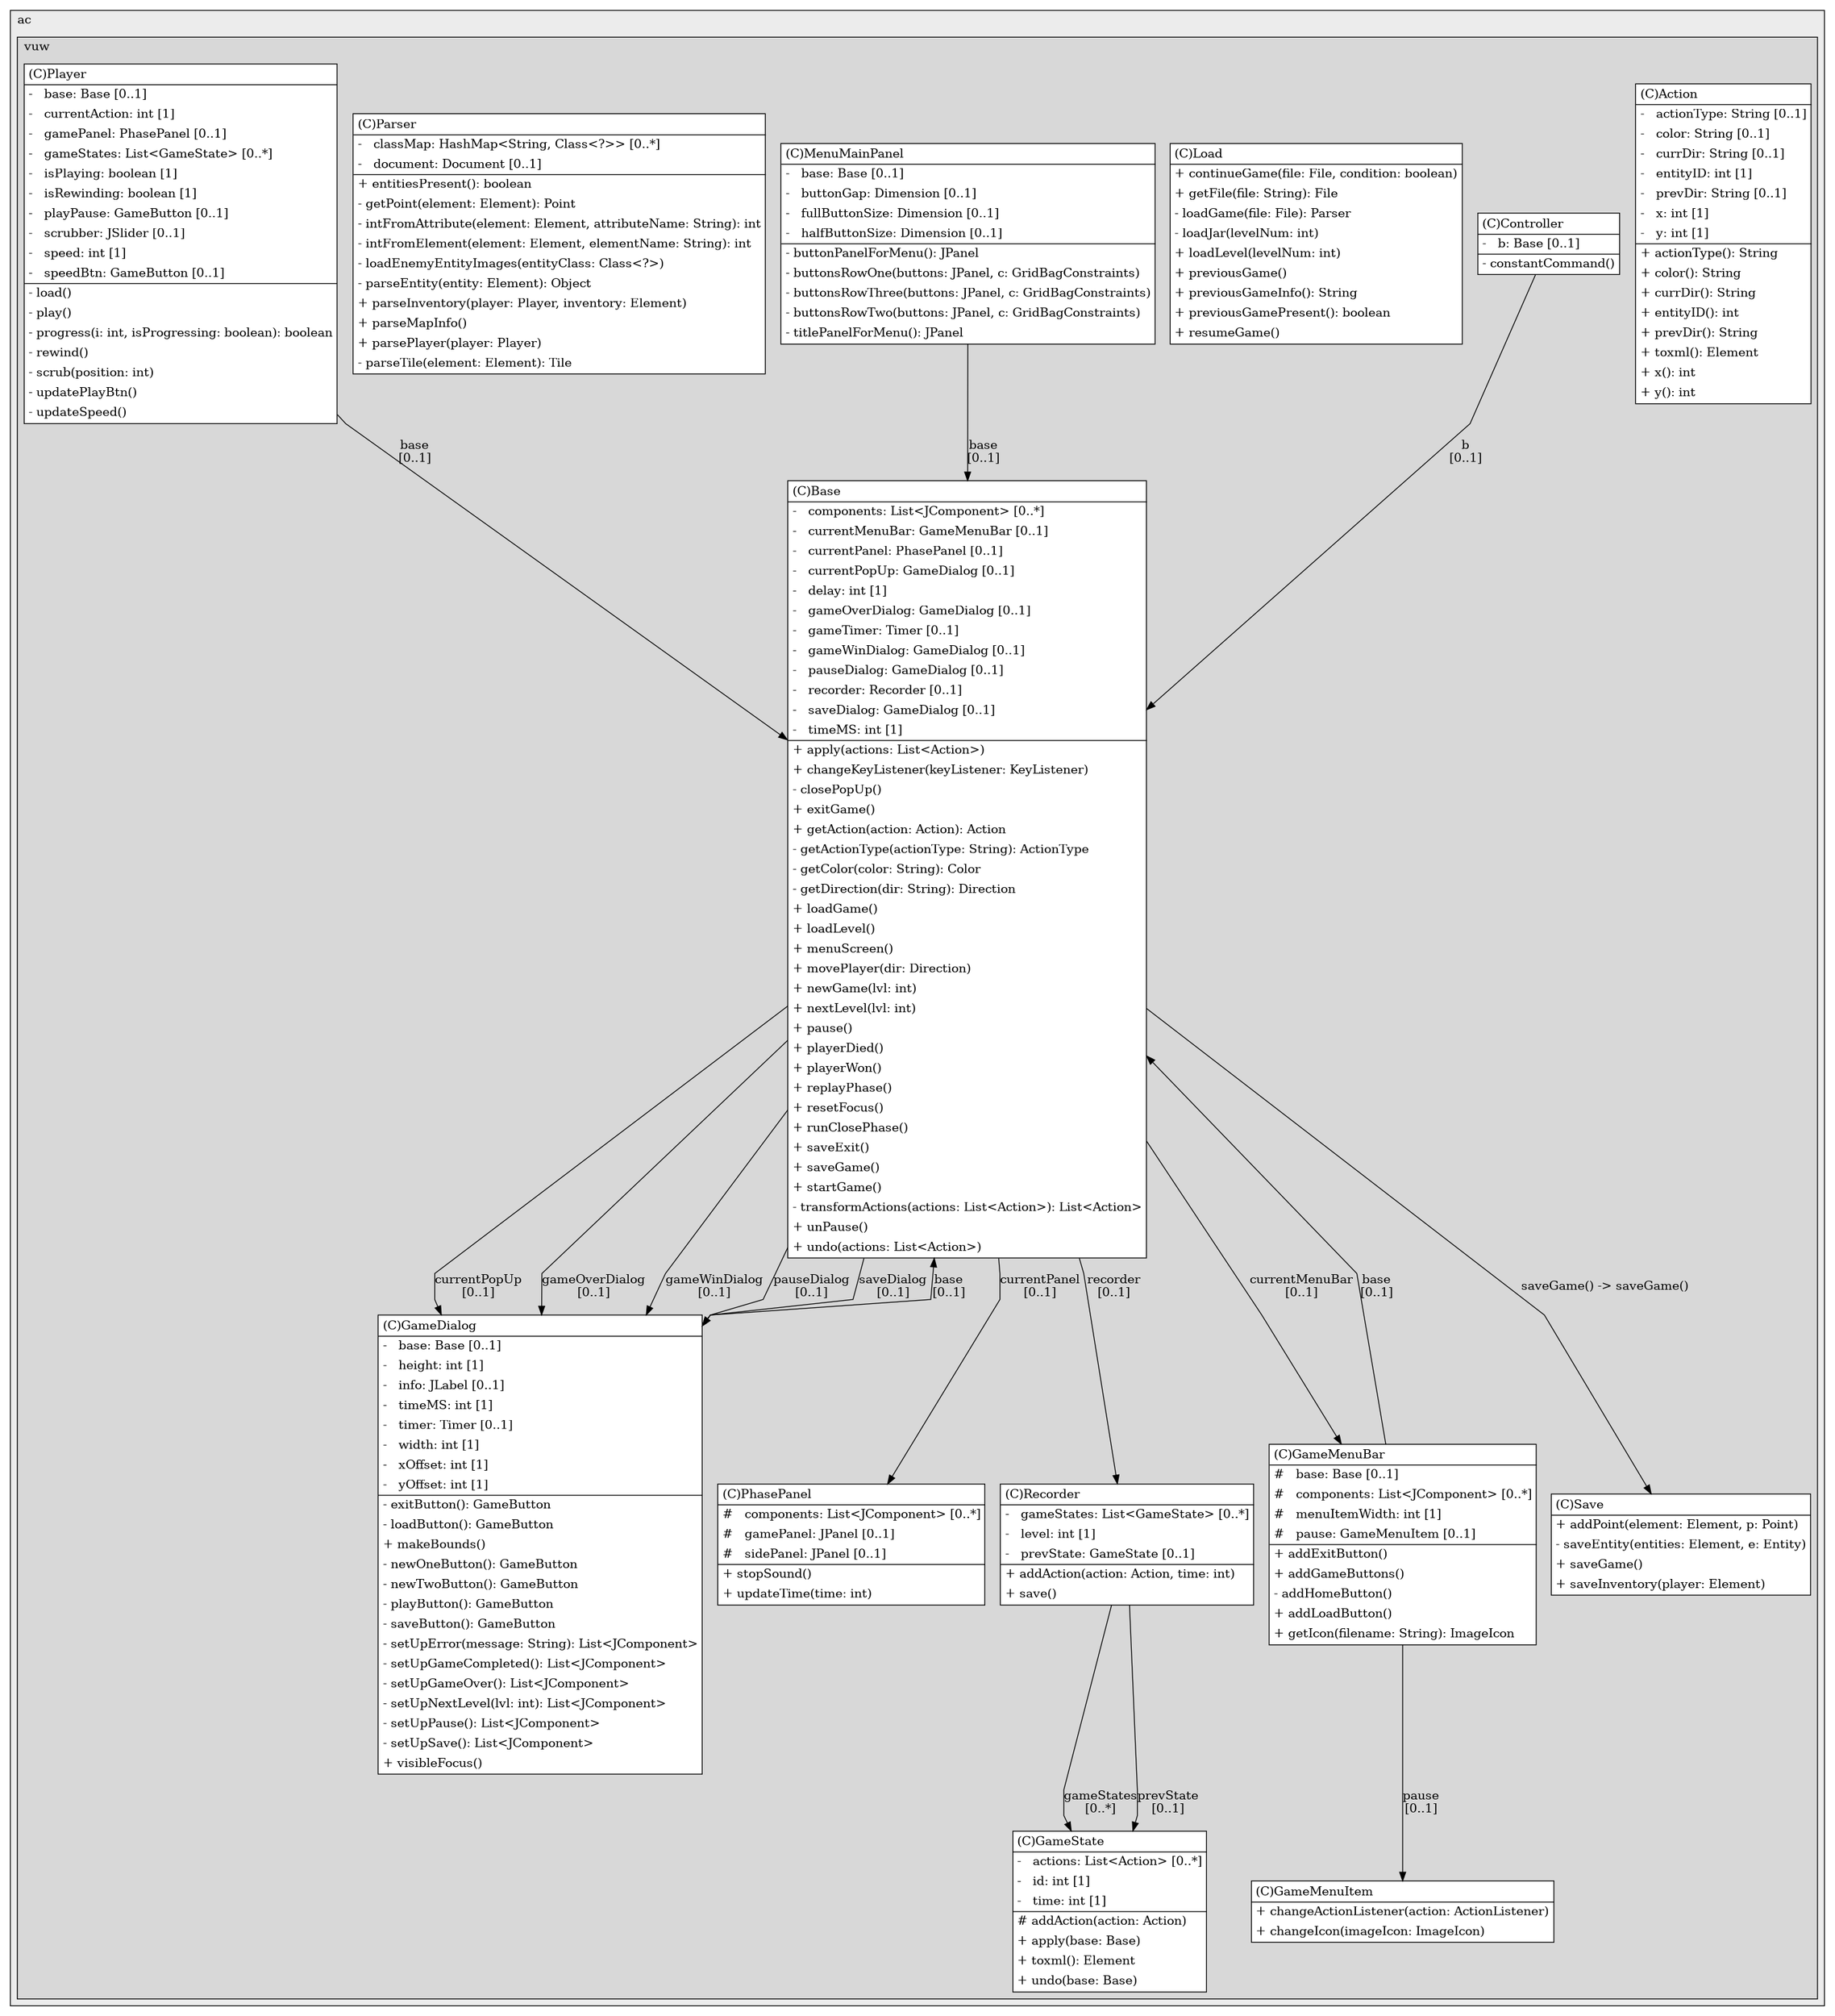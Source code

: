 @startuml

/' diagram meta data start
config=StructureConfiguration;
{
  "projectClassification": {
    "searchMode": "OpenProject", // OpenProject, AllProjects
    "includedProjects": "",
    "pathEndKeywords": "*.impl",
    "isClientPath": "",
    "isClientName": "",
    "isTestPath": "",
    "isTestName": "",
    "isMappingPath": "",
    "isMappingName": "",
    "isDataAccessPath": "",
    "isDataAccessName": "",
    "isDataStructurePath": "",
    "isDataStructureName": "",
    "isInterfaceStructuresPath": "",
    "isInterfaceStructuresName": "",
    "isEntryPointPath": "",
    "isEntryPointName": "",
    "treatFinalFieldsAsMandatory": false
  },
  "graphRestriction": {
    "classPackageExcludeFilter": "",
    "classPackageIncludeFilter": "nz.ac.vuw.ecs.swen225.gp22.app; nz.ac.vuw.ecs.swen225.gp22.domain;nz.ac.vuw.ecs.swen225.gp22.persistency;nz.ac.vuw.ecs.swen225.gp22.recorder;nz.ac.vuw.ecs.swen225.gp22.renederer;nz.ac.vuw.ecs.swen225.gp22.util;",
    "classNameExcludeFilter": "",
    "classNameIncludeFilter": "",
    "methodNameExcludeFilter": "",
    "methodNameIncludeFilter": "",
    "removeByInheritance": "", // inheritance/annotation based filtering is done in a second step
    "removeByAnnotation": "",
    "removeByClassPackage": "", // cleanup the graph after inheritance/annotation based filtering is done
    "removeByClassName": "",
    "cutMappings": false,
    "cutEnum": true,
    "cutTests": true,
    "cutClient": true,
    "cutDataAccess": false,
    "cutInterfaceStructures": false,
    "cutDataStructures": false,
    "cutGetterAndSetter": true,
    "cutConstructors": true
  },
  "graphTraversal": {
    "forwardDepth": 3,
    "backwardDepth": 3,
    "classPackageExcludeFilter": "",
    "classPackageIncludeFilter": "",
    "classNameExcludeFilter": "",
    "classNameIncludeFilter": "",
    "methodNameExcludeFilter": "",
    "methodNameIncludeFilter": "",
    "hideMappings": false,
    "hideDataStructures": false,
    "hidePrivateMethods": true,
    "hideInterfaceCalls": true, // indirection: implementation -> interface (is hidden) -> implementation
    "onlyShowApplicationEntryPoints": false, // root node is included
    "useMethodCallsForStructureDiagram": "ForwardOnly" // ForwardOnly, BothDirections, No
  },
  "details": {
    "aggregation": "GroupByClass", // ByClass, GroupByClass, None
    "showClassGenericTypes": true,
    "showMethods": true,
    "showMethodParameterNames": true,
    "showMethodParameterTypes": true,
    "showMethodReturnType": true,
    "showPackageLevels": 2,
    "showDetailedClassStructure": true
  },
  "rootClass": "nz.ac.vuw.ecs.swen225.gp22.app.Base",
  "extensionCallbackMethod": "" // qualified.class.name#methodName - signature: public static String method(String)
}
diagram meta data end '/



digraph g {
    rankdir="TB"
    splines=polyline
    

'nodes 
subgraph cluster_3106 { 
   	label=ac
	labeljust=l
	fillcolor="#ececec"
	style=filled
   
   subgraph cluster_1425023540 { 
   	label=vuw
	labeljust=l
	fillcolor="#d8d8d8"
	style=filled
   
   Action1918088740[
	label=<<TABLE BORDER="1" CELLBORDER="0" CELLPADDING="4" CELLSPACING="0">
<TR><TD ALIGN="LEFT" >(C)Action</TD></TR>
<HR/>
<TR><TD ALIGN="LEFT" >-   actionType: String [0..1]</TD></TR>
<TR><TD ALIGN="LEFT" >-   color: String [0..1]</TD></TR>
<TR><TD ALIGN="LEFT" >-   currDir: String [0..1]</TD></TR>
<TR><TD ALIGN="LEFT" >-   entityID: int [1]</TD></TR>
<TR><TD ALIGN="LEFT" >-   prevDir: String [0..1]</TD></TR>
<TR><TD ALIGN="LEFT" >-   x: int [1]</TD></TR>
<TR><TD ALIGN="LEFT" >-   y: int [1]</TD></TR>
<HR/>
<TR><TD ALIGN="LEFT" >+ actionType(): String</TD></TR>
<TR><TD ALIGN="LEFT" >+ color(): String</TD></TR>
<TR><TD ALIGN="LEFT" >+ currDir(): String</TD></TR>
<TR><TD ALIGN="LEFT" >+ entityID(): int</TD></TR>
<TR><TD ALIGN="LEFT" >+ prevDir(): String</TD></TR>
<TR><TD ALIGN="LEFT" >+ toxml(): Element</TD></TR>
<TR><TD ALIGN="LEFT" >+ x(): int</TD></TR>
<TR><TD ALIGN="LEFT" >+ y(): int</TD></TR>
</TABLE>>
	style=filled
	margin=0
	shape=plaintext
	fillcolor="#FFFFFF"
];

Base876272389[
	label=<<TABLE BORDER="1" CELLBORDER="0" CELLPADDING="4" CELLSPACING="0">
<TR><TD ALIGN="LEFT" >(C)Base</TD></TR>
<HR/>
<TR><TD ALIGN="LEFT" >-   components: List&lt;JComponent&gt; [0..*]</TD></TR>
<TR><TD ALIGN="LEFT" >-   currentMenuBar: GameMenuBar [0..1]</TD></TR>
<TR><TD ALIGN="LEFT" >-   currentPanel: PhasePanel [0..1]</TD></TR>
<TR><TD ALIGN="LEFT" >-   currentPopUp: GameDialog [0..1]</TD></TR>
<TR><TD ALIGN="LEFT" >-   delay: int [1]</TD></TR>
<TR><TD ALIGN="LEFT" >-   gameOverDialog: GameDialog [0..1]</TD></TR>
<TR><TD ALIGN="LEFT" >-   gameTimer: Timer [0..1]</TD></TR>
<TR><TD ALIGN="LEFT" >-   gameWinDialog: GameDialog [0..1]</TD></TR>
<TR><TD ALIGN="LEFT" >-   pauseDialog: GameDialog [0..1]</TD></TR>
<TR><TD ALIGN="LEFT" >-   recorder: Recorder [0..1]</TD></TR>
<TR><TD ALIGN="LEFT" >-   saveDialog: GameDialog [0..1]</TD></TR>
<TR><TD ALIGN="LEFT" >-   timeMS: int [1]</TD></TR>
<HR/>
<TR><TD ALIGN="LEFT" >+ apply(actions: List&lt;Action&gt;)</TD></TR>
<TR><TD ALIGN="LEFT" >+ changeKeyListener(keyListener: KeyListener)</TD></TR>
<TR><TD ALIGN="LEFT" >- closePopUp()</TD></TR>
<TR><TD ALIGN="LEFT" >+ exitGame()</TD></TR>
<TR><TD ALIGN="LEFT" >+ getAction(action: Action): Action</TD></TR>
<TR><TD ALIGN="LEFT" >- getActionType(actionType: String): ActionType</TD></TR>
<TR><TD ALIGN="LEFT" >- getColor(color: String): Color</TD></TR>
<TR><TD ALIGN="LEFT" >- getDirection(dir: String): Direction</TD></TR>
<TR><TD ALIGN="LEFT" >+ loadGame()</TD></TR>
<TR><TD ALIGN="LEFT" >+ loadLevel()</TD></TR>
<TR><TD ALIGN="LEFT" >+ menuScreen()</TD></TR>
<TR><TD ALIGN="LEFT" >+ movePlayer(dir: Direction)</TD></TR>
<TR><TD ALIGN="LEFT" >+ newGame(lvl: int)</TD></TR>
<TR><TD ALIGN="LEFT" >+ nextLevel(lvl: int)</TD></TR>
<TR><TD ALIGN="LEFT" >+ pause()</TD></TR>
<TR><TD ALIGN="LEFT" >+ playerDied()</TD></TR>
<TR><TD ALIGN="LEFT" >+ playerWon()</TD></TR>
<TR><TD ALIGN="LEFT" >+ replayPhase()</TD></TR>
<TR><TD ALIGN="LEFT" >+ resetFocus()</TD></TR>
<TR><TD ALIGN="LEFT" >+ runClosePhase()</TD></TR>
<TR><TD ALIGN="LEFT" >+ saveExit()</TD></TR>
<TR><TD ALIGN="LEFT" >+ saveGame()</TD></TR>
<TR><TD ALIGN="LEFT" >+ startGame()</TD></TR>
<TR><TD ALIGN="LEFT" >- transformActions(actions: List&lt;Action&gt;): List&lt;Action&gt;</TD></TR>
<TR><TD ALIGN="LEFT" >+ unPause()</TD></TR>
<TR><TD ALIGN="LEFT" >+ undo(actions: List&lt;Action&gt;)</TD></TR>
</TABLE>>
	style=filled
	margin=0
	shape=plaintext
	fillcolor="#FFFFFF"
];

Controller876272389[
	label=<<TABLE BORDER="1" CELLBORDER="0" CELLPADDING="4" CELLSPACING="0">
<TR><TD ALIGN="LEFT" >(C)Controller</TD></TR>
<HR/>
<TR><TD ALIGN="LEFT" >-   b: Base [0..1]</TD></TR>
<HR/>
<TR><TD ALIGN="LEFT" >- constantCommand()</TD></TR>
</TABLE>>
	style=filled
	margin=0
	shape=plaintext
	fillcolor="#FFFFFF"
];

GameDialog876272389[
	label=<<TABLE BORDER="1" CELLBORDER="0" CELLPADDING="4" CELLSPACING="0">
<TR><TD ALIGN="LEFT" >(C)GameDialog</TD></TR>
<HR/>
<TR><TD ALIGN="LEFT" >-   base: Base [0..1]</TD></TR>
<TR><TD ALIGN="LEFT" >-   height: int [1]</TD></TR>
<TR><TD ALIGN="LEFT" >-   info: JLabel [0..1]</TD></TR>
<TR><TD ALIGN="LEFT" >-   timeMS: int [1]</TD></TR>
<TR><TD ALIGN="LEFT" >-   timer: Timer [0..1]</TD></TR>
<TR><TD ALIGN="LEFT" >-   width: int [1]</TD></TR>
<TR><TD ALIGN="LEFT" >-   xOffset: int [1]</TD></TR>
<TR><TD ALIGN="LEFT" >-   yOffset: int [1]</TD></TR>
<HR/>
<TR><TD ALIGN="LEFT" >- exitButton(): GameButton</TD></TR>
<TR><TD ALIGN="LEFT" >- loadButton(): GameButton</TD></TR>
<TR><TD ALIGN="LEFT" >+ makeBounds()</TD></TR>
<TR><TD ALIGN="LEFT" >- newOneButton(): GameButton</TD></TR>
<TR><TD ALIGN="LEFT" >- newTwoButton(): GameButton</TD></TR>
<TR><TD ALIGN="LEFT" >- playButton(): GameButton</TD></TR>
<TR><TD ALIGN="LEFT" >- saveButton(): GameButton</TD></TR>
<TR><TD ALIGN="LEFT" >- setUpError(message: String): List&lt;JComponent&gt;</TD></TR>
<TR><TD ALIGN="LEFT" >- setUpGameCompleted(): List&lt;JComponent&gt;</TD></TR>
<TR><TD ALIGN="LEFT" >- setUpGameOver(): List&lt;JComponent&gt;</TD></TR>
<TR><TD ALIGN="LEFT" >- setUpNextLevel(lvl: int): List&lt;JComponent&gt;</TD></TR>
<TR><TD ALIGN="LEFT" >- setUpPause(): List&lt;JComponent&gt;</TD></TR>
<TR><TD ALIGN="LEFT" >- setUpSave(): List&lt;JComponent&gt;</TD></TR>
<TR><TD ALIGN="LEFT" >+ visibleFocus()</TD></TR>
</TABLE>>
	style=filled
	margin=0
	shape=plaintext
	fillcolor="#FFFFFF"
];

GameMenuBar876272389[
	label=<<TABLE BORDER="1" CELLBORDER="0" CELLPADDING="4" CELLSPACING="0">
<TR><TD ALIGN="LEFT" >(C)GameMenuBar</TD></TR>
<HR/>
<TR><TD ALIGN="LEFT" >#   base: Base [0..1]</TD></TR>
<TR><TD ALIGN="LEFT" >#   components: List&lt;JComponent&gt; [0..*]</TD></TR>
<TR><TD ALIGN="LEFT" >#   menuItemWidth: int [1]</TD></TR>
<TR><TD ALIGN="LEFT" >#   pause: GameMenuItem [0..1]</TD></TR>
<HR/>
<TR><TD ALIGN="LEFT" >+ addExitButton()</TD></TR>
<TR><TD ALIGN="LEFT" >+ addGameButtons()</TD></TR>
<TR><TD ALIGN="LEFT" >- addHomeButton()</TD></TR>
<TR><TD ALIGN="LEFT" >+ addLoadButton()</TD></TR>
<TR><TD ALIGN="LEFT" >+ getIcon(filename: String): ImageIcon</TD></TR>
</TABLE>>
	style=filled
	margin=0
	shape=plaintext
	fillcolor="#FFFFFF"
];

GameMenuItem876272389[
	label=<<TABLE BORDER="1" CELLBORDER="0" CELLPADDING="4" CELLSPACING="0">
<TR><TD ALIGN="LEFT" >(C)GameMenuItem</TD></TR>
<HR/>
<TR><TD ALIGN="LEFT" >+ changeActionListener(action: ActionListener)</TD></TR>
<TR><TD ALIGN="LEFT" >+ changeIcon(imageIcon: ImageIcon)</TD></TR>
</TABLE>>
	style=filled
	margin=0
	shape=plaintext
	fillcolor="#FFFFFF"
];

GameState1918088740[
	label=<<TABLE BORDER="1" CELLBORDER="0" CELLPADDING="4" CELLSPACING="0">
<TR><TD ALIGN="LEFT" >(C)GameState</TD></TR>
<HR/>
<TR><TD ALIGN="LEFT" >-   actions: List&lt;Action&gt; [0..*]</TD></TR>
<TR><TD ALIGN="LEFT" >-   id: int [1]</TD></TR>
<TR><TD ALIGN="LEFT" >-   time: int [1]</TD></TR>
<HR/>
<TR><TD ALIGN="LEFT" ># addAction(action: Action)</TD></TR>
<TR><TD ALIGN="LEFT" >+ apply(base: Base)</TD></TR>
<TR><TD ALIGN="LEFT" >+ toxml(): Element</TD></TR>
<TR><TD ALIGN="LEFT" >+ undo(base: Base)</TD></TR>
</TABLE>>
	style=filled
	margin=0
	shape=plaintext
	fillcolor="#FFFFFF"
];

Load1079610483[
	label=<<TABLE BORDER="1" CELLBORDER="0" CELLPADDING="4" CELLSPACING="0">
<TR><TD ALIGN="LEFT" >(C)Load</TD></TR>
<HR/>
<TR><TD ALIGN="LEFT" >+ continueGame(file: File, condition: boolean)</TD></TR>
<TR><TD ALIGN="LEFT" >+ getFile(file: String): File</TD></TR>
<TR><TD ALIGN="LEFT" >- loadGame(file: File): Parser</TD></TR>
<TR><TD ALIGN="LEFT" >- loadJar(levelNum: int)</TD></TR>
<TR><TD ALIGN="LEFT" >+ loadLevel(levelNum: int)</TD></TR>
<TR><TD ALIGN="LEFT" >+ previousGame()</TD></TR>
<TR><TD ALIGN="LEFT" >+ previousGameInfo(): String</TD></TR>
<TR><TD ALIGN="LEFT" >+ previousGamePresent(): boolean</TD></TR>
<TR><TD ALIGN="LEFT" >+ resumeGame()</TD></TR>
</TABLE>>
	style=filled
	margin=0
	shape=plaintext
	fillcolor="#FFFFFF"
];

MenuMainPanel876272389[
	label=<<TABLE BORDER="1" CELLBORDER="0" CELLPADDING="4" CELLSPACING="0">
<TR><TD ALIGN="LEFT" >(C)MenuMainPanel</TD></TR>
<HR/>
<TR><TD ALIGN="LEFT" >-   base: Base [0..1]</TD></TR>
<TR><TD ALIGN="LEFT" >-   buttonGap: Dimension [0..1]</TD></TR>
<TR><TD ALIGN="LEFT" >-   fullButtonSize: Dimension [0..1]</TD></TR>
<TR><TD ALIGN="LEFT" >-   halfButtonSize: Dimension [0..1]</TD></TR>
<HR/>
<TR><TD ALIGN="LEFT" >- buttonPanelForMenu(): JPanel</TD></TR>
<TR><TD ALIGN="LEFT" >- buttonsRowOne(buttons: JPanel, c: GridBagConstraints)</TD></TR>
<TR><TD ALIGN="LEFT" >- buttonsRowThree(buttons: JPanel, c: GridBagConstraints)</TD></TR>
<TR><TD ALIGN="LEFT" >- buttonsRowTwo(buttons: JPanel, c: GridBagConstraints)</TD></TR>
<TR><TD ALIGN="LEFT" >- titlePanelForMenu(): JPanel</TD></TR>
</TABLE>>
	style=filled
	margin=0
	shape=plaintext
	fillcolor="#FFFFFF"
];

Parser1079610483[
	label=<<TABLE BORDER="1" CELLBORDER="0" CELLPADDING="4" CELLSPACING="0">
<TR><TD ALIGN="LEFT" >(C)Parser</TD></TR>
<HR/>
<TR><TD ALIGN="LEFT" >-   classMap: HashMap&lt;String, Class&lt;?&gt;&gt; [0..*]</TD></TR>
<TR><TD ALIGN="LEFT" >-   document: Document [0..1]</TD></TR>
<HR/>
<TR><TD ALIGN="LEFT" >+ entitiesPresent(): boolean</TD></TR>
<TR><TD ALIGN="LEFT" >- getPoint(element: Element): Point</TD></TR>
<TR><TD ALIGN="LEFT" >- intFromAttribute(element: Element, attributeName: String): int</TD></TR>
<TR><TD ALIGN="LEFT" >- intFromElement(element: Element, elementName: String): int</TD></TR>
<TR><TD ALIGN="LEFT" >- loadEnemyEntityImages(entityClass: Class&lt;?&gt;)</TD></TR>
<TR><TD ALIGN="LEFT" >- parseEntity(entity: Element): Object</TD></TR>
<TR><TD ALIGN="LEFT" >+ parseInventory(player: Player, inventory: Element)</TD></TR>
<TR><TD ALIGN="LEFT" >+ parseMapInfo()</TD></TR>
<TR><TD ALIGN="LEFT" >+ parsePlayer(player: Player)</TD></TR>
<TR><TD ALIGN="LEFT" >- parseTile(element: Element): Tile</TD></TR>
</TABLE>>
	style=filled
	margin=0
	shape=plaintext
	fillcolor="#FFFFFF"
];

PhasePanel876272389[
	label=<<TABLE BORDER="1" CELLBORDER="0" CELLPADDING="4" CELLSPACING="0">
<TR><TD ALIGN="LEFT" >(C)PhasePanel</TD></TR>
<HR/>
<TR><TD ALIGN="LEFT" >#   components: List&lt;JComponent&gt; [0..*]</TD></TR>
<TR><TD ALIGN="LEFT" >#   gamePanel: JPanel [0..1]</TD></TR>
<TR><TD ALIGN="LEFT" >#   sidePanel: JPanel [0..1]</TD></TR>
<HR/>
<TR><TD ALIGN="LEFT" >+ stopSound()</TD></TR>
<TR><TD ALIGN="LEFT" >+ updateTime(time: int)</TD></TR>
</TABLE>>
	style=filled
	margin=0
	shape=plaintext
	fillcolor="#FFFFFF"
];

Player1918088740[
	label=<<TABLE BORDER="1" CELLBORDER="0" CELLPADDING="4" CELLSPACING="0">
<TR><TD ALIGN="LEFT" >(C)Player</TD></TR>
<HR/>
<TR><TD ALIGN="LEFT" >-   base: Base [0..1]</TD></TR>
<TR><TD ALIGN="LEFT" >-   currentAction: int [1]</TD></TR>
<TR><TD ALIGN="LEFT" >-   gamePanel: PhasePanel [0..1]</TD></TR>
<TR><TD ALIGN="LEFT" >-   gameStates: List&lt;GameState&gt; [0..*]</TD></TR>
<TR><TD ALIGN="LEFT" >-   isPlaying: boolean [1]</TD></TR>
<TR><TD ALIGN="LEFT" >-   isRewinding: boolean [1]</TD></TR>
<TR><TD ALIGN="LEFT" >-   playPause: GameButton [0..1]</TD></TR>
<TR><TD ALIGN="LEFT" >-   scrubber: JSlider [0..1]</TD></TR>
<TR><TD ALIGN="LEFT" >-   speed: int [1]</TD></TR>
<TR><TD ALIGN="LEFT" >-   speedBtn: GameButton [0..1]</TD></TR>
<HR/>
<TR><TD ALIGN="LEFT" >- load()</TD></TR>
<TR><TD ALIGN="LEFT" >- play()</TD></TR>
<TR><TD ALIGN="LEFT" >- progress(i: int, isProgressing: boolean): boolean</TD></TR>
<TR><TD ALIGN="LEFT" >- rewind()</TD></TR>
<TR><TD ALIGN="LEFT" >- scrub(position: int)</TD></TR>
<TR><TD ALIGN="LEFT" >- updatePlayBtn()</TD></TR>
<TR><TD ALIGN="LEFT" >- updateSpeed()</TD></TR>
</TABLE>>
	style=filled
	margin=0
	shape=plaintext
	fillcolor="#FFFFFF"
];

Recorder1918088740[
	label=<<TABLE BORDER="1" CELLBORDER="0" CELLPADDING="4" CELLSPACING="0">
<TR><TD ALIGN="LEFT" >(C)Recorder</TD></TR>
<HR/>
<TR><TD ALIGN="LEFT" >-   gameStates: List&lt;GameState&gt; [0..*]</TD></TR>
<TR><TD ALIGN="LEFT" >-   level: int [1]</TD></TR>
<TR><TD ALIGN="LEFT" >-   prevState: GameState [0..1]</TD></TR>
<HR/>
<TR><TD ALIGN="LEFT" >+ addAction(action: Action, time: int)</TD></TR>
<TR><TD ALIGN="LEFT" >+ save()</TD></TR>
</TABLE>>
	style=filled
	margin=0
	shape=plaintext
	fillcolor="#FFFFFF"
];

Save1079610483[
	label=<<TABLE BORDER="1" CELLBORDER="0" CELLPADDING="4" CELLSPACING="0">
<TR><TD ALIGN="LEFT" >(C)Save</TD></TR>
<HR/>
<TR><TD ALIGN="LEFT" >+ addPoint(element: Element, p: Point)</TD></TR>
<TR><TD ALIGN="LEFT" >- saveEntity(entities: Element, e: Entity)</TD></TR>
<TR><TD ALIGN="LEFT" >+ saveGame()</TD></TR>
<TR><TD ALIGN="LEFT" >+ saveInventory(player: Element)</TD></TR>
</TABLE>>
	style=filled
	margin=0
	shape=plaintext
	fillcolor="#FFFFFF"
];
} 
} 

'edges    
Base876272389 -> GameDialog876272389[label="currentPopUp
[0..1]"];
Base876272389 -> GameDialog876272389[label="gameOverDialog
[0..1]"];
Base876272389 -> GameDialog876272389[label="gameWinDialog
[0..1]"];
Base876272389 -> GameDialog876272389[label="pauseDialog
[0..1]"];
Base876272389 -> GameDialog876272389[label="saveDialog
[0..1]"];
Base876272389 -> GameMenuBar876272389[label="currentMenuBar
[0..1]"];
Base876272389 -> PhasePanel876272389[label="currentPanel
[0..1]"];
Base876272389 -> Recorder1918088740[label="recorder
[0..1]"];
Base876272389 -> Save1079610483[label="saveGame() -> saveGame()"];
Controller876272389 -> Base876272389[label="b
[0..1]"];
GameDialog876272389 -> Base876272389[label="base
[0..1]"];
GameMenuBar876272389 -> Base876272389[label="base
[0..1]"];
GameMenuBar876272389 -> GameMenuItem876272389[label="pause
[0..1]"];
MenuMainPanel876272389 -> Base876272389[label="base
[0..1]"];
Player1918088740 -> Base876272389[label="base
[0..1]"];
Recorder1918088740 -> GameState1918088740[label="gameStates
[0..*]"];
Recorder1918088740 -> GameState1918088740[label="prevState
[0..1]"];
    
}
@enduml